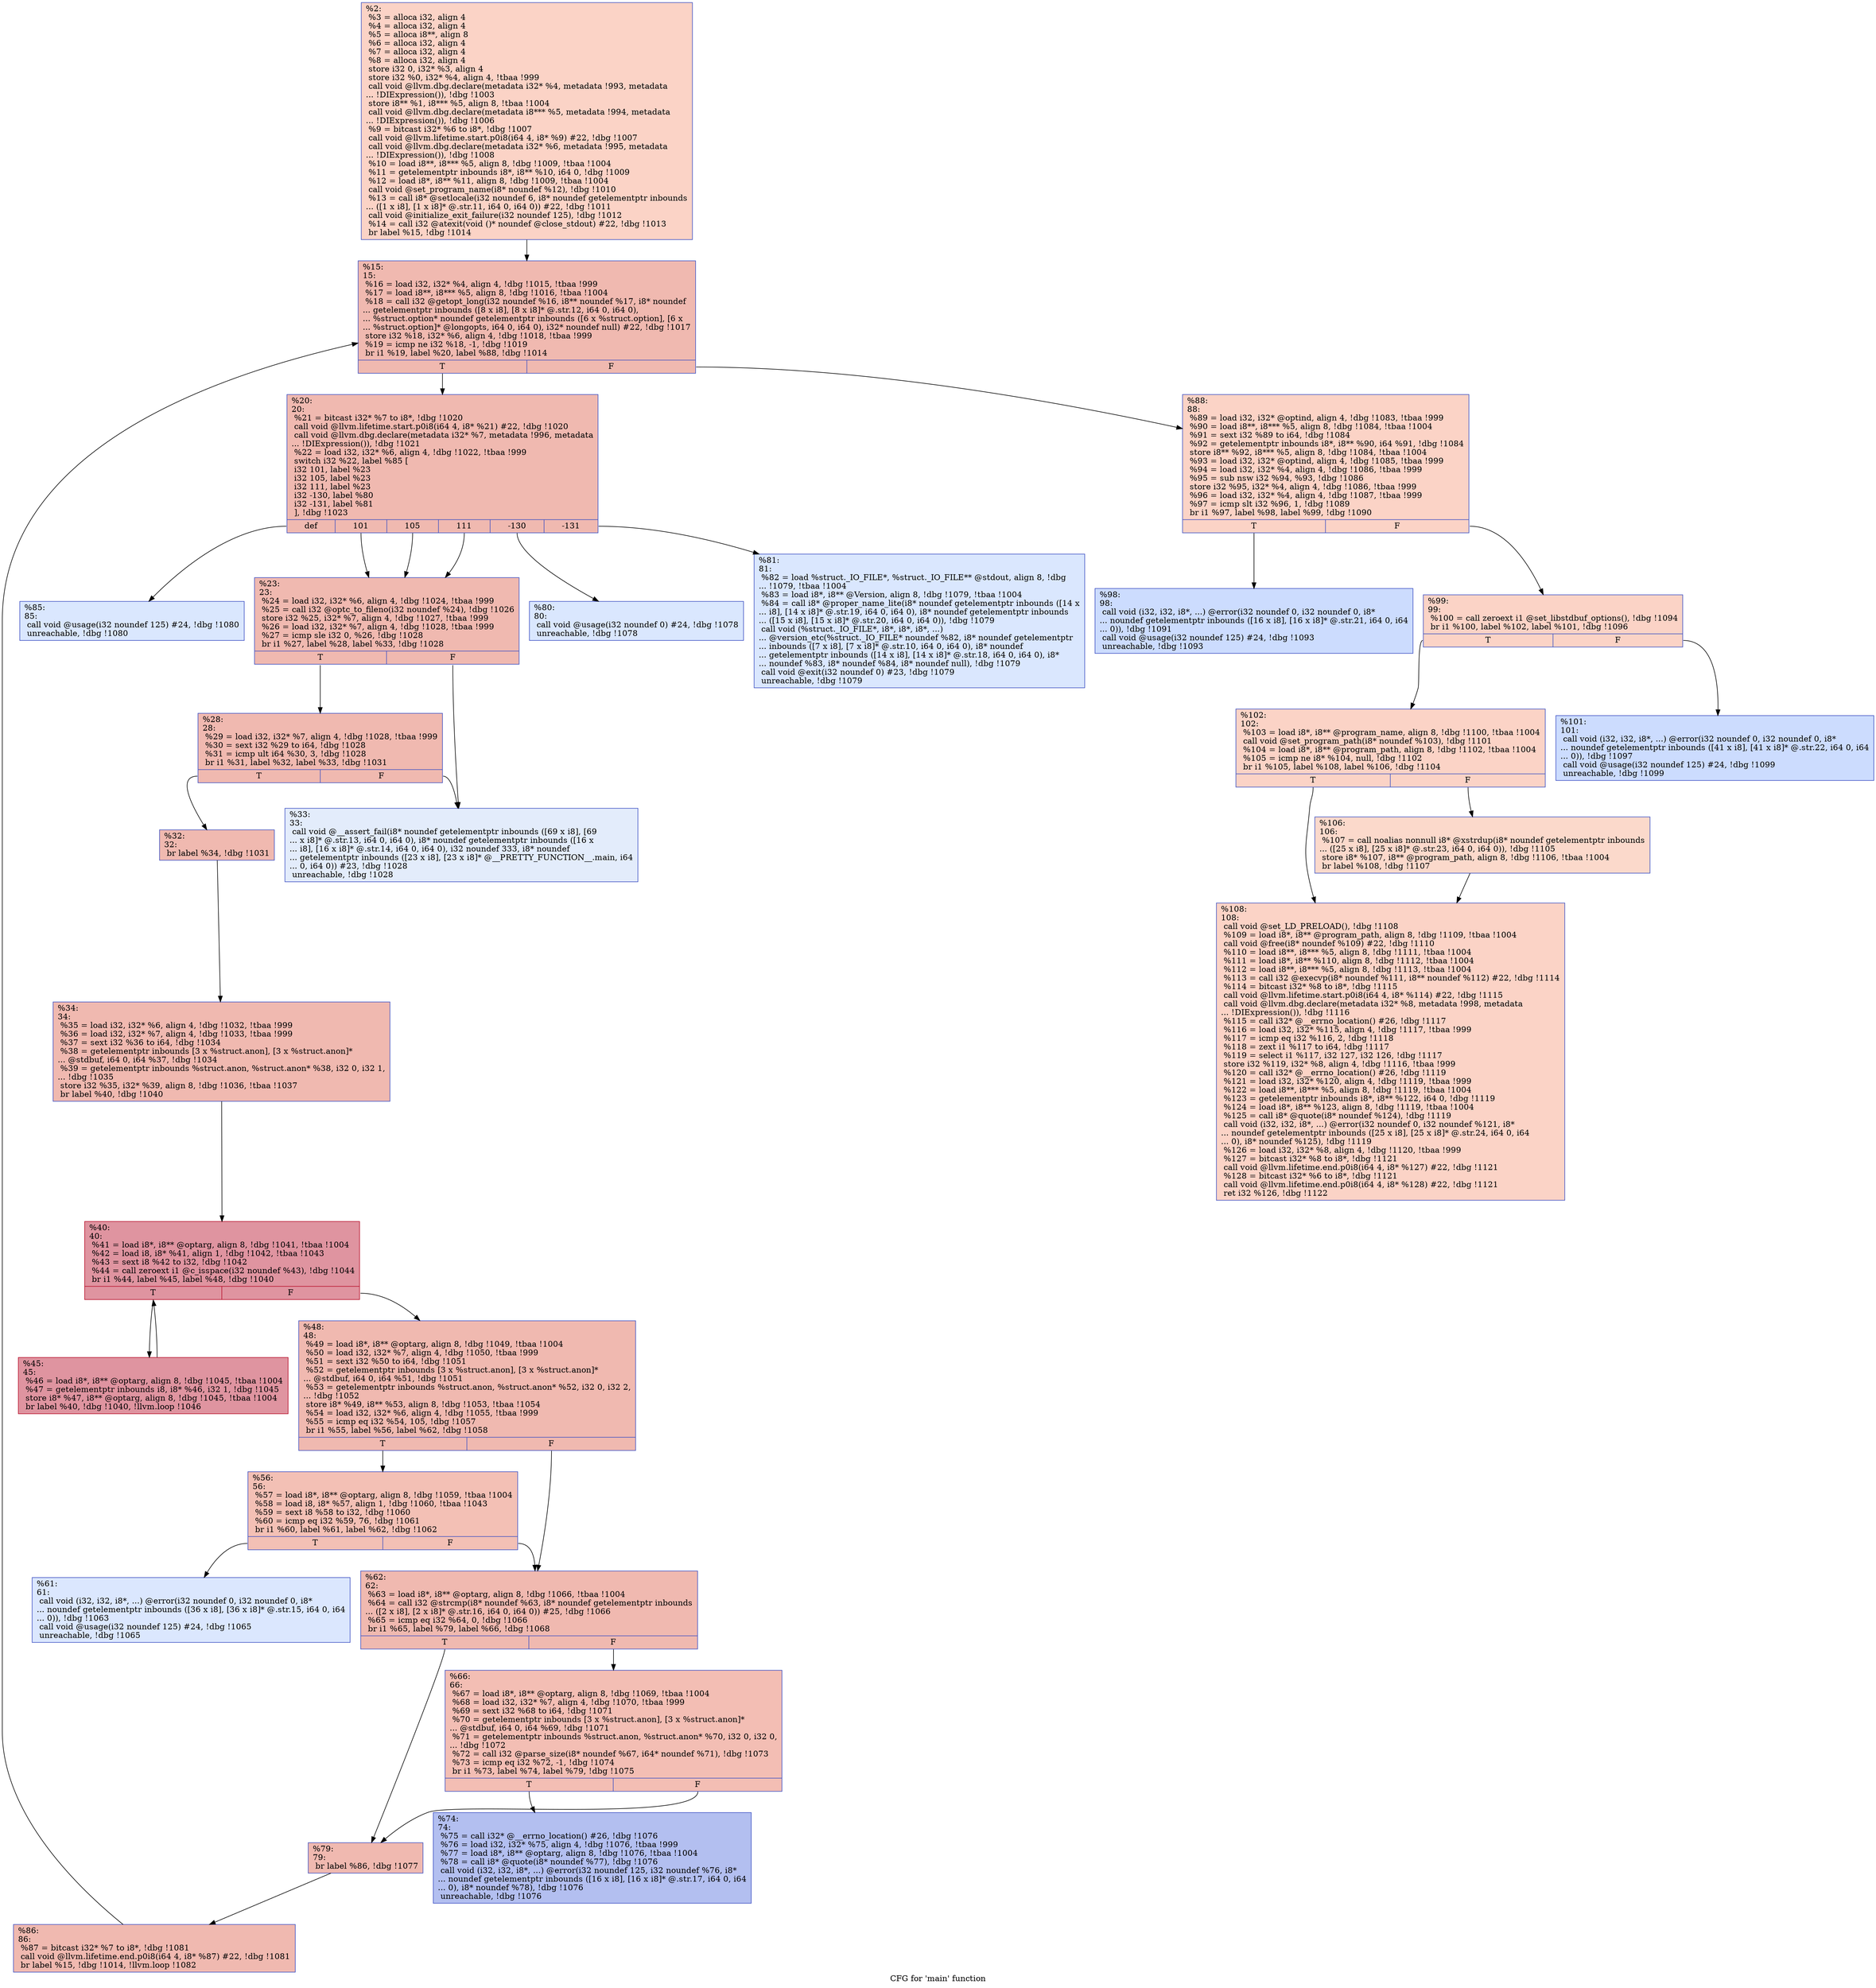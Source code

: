 digraph "CFG for 'main' function" {
	label="CFG for 'main' function";

	Node0x120bc50 [shape=record,color="#3d50c3ff", style=filled, fillcolor="#f59c7d70",label="{%2:\l  %3 = alloca i32, align 4\l  %4 = alloca i32, align 4\l  %5 = alloca i8**, align 8\l  %6 = alloca i32, align 4\l  %7 = alloca i32, align 4\l  %8 = alloca i32, align 4\l  store i32 0, i32* %3, align 4\l  store i32 %0, i32* %4, align 4, !tbaa !999\l  call void @llvm.dbg.declare(metadata i32* %4, metadata !993, metadata\l... !DIExpression()), !dbg !1003\l  store i8** %1, i8*** %5, align 8, !tbaa !1004\l  call void @llvm.dbg.declare(metadata i8*** %5, metadata !994, metadata\l... !DIExpression()), !dbg !1006\l  %9 = bitcast i32* %6 to i8*, !dbg !1007\l  call void @llvm.lifetime.start.p0i8(i64 4, i8* %9) #22, !dbg !1007\l  call void @llvm.dbg.declare(metadata i32* %6, metadata !995, metadata\l... !DIExpression()), !dbg !1008\l  %10 = load i8**, i8*** %5, align 8, !dbg !1009, !tbaa !1004\l  %11 = getelementptr inbounds i8*, i8** %10, i64 0, !dbg !1009\l  %12 = load i8*, i8** %11, align 8, !dbg !1009, !tbaa !1004\l  call void @set_program_name(i8* noundef %12), !dbg !1010\l  %13 = call i8* @setlocale(i32 noundef 6, i8* noundef getelementptr inbounds\l... ([1 x i8], [1 x i8]* @.str.11, i64 0, i64 0)) #22, !dbg !1011\l  call void @initialize_exit_failure(i32 noundef 125), !dbg !1012\l  %14 = call i32 @atexit(void ()* noundef @close_stdout) #22, !dbg !1013\l  br label %15, !dbg !1014\l}"];
	Node0x120bc50 -> Node0x120bca0;
	Node0x120bca0 [shape=record,color="#3d50c3ff", style=filled, fillcolor="#de614d70",label="{%15:\l15:                                               \l  %16 = load i32, i32* %4, align 4, !dbg !1015, !tbaa !999\l  %17 = load i8**, i8*** %5, align 8, !dbg !1016, !tbaa !1004\l  %18 = call i32 @getopt_long(i32 noundef %16, i8** noundef %17, i8* noundef\l... getelementptr inbounds ([8 x i8], [8 x i8]* @.str.12, i64 0, i64 0),\l... %struct.option* noundef getelementptr inbounds ([6 x %struct.option], [6 x\l... %struct.option]* @longopts, i64 0, i64 0), i32* noundef null) #22, !dbg !1017\l  store i32 %18, i32* %6, align 4, !dbg !1018, !tbaa !999\l  %19 = icmp ne i32 %18, -1, !dbg !1019\l  br i1 %19, label %20, label %88, !dbg !1014\l|{<s0>T|<s1>F}}"];
	Node0x120bca0:s0 -> Node0x120bcf0;
	Node0x120bca0:s1 -> Node0x120c2e0;
	Node0x120bcf0 [shape=record,color="#3d50c3ff", style=filled, fillcolor="#de614d70",label="{%20:\l20:                                               \l  %21 = bitcast i32* %7 to i8*, !dbg !1020\l  call void @llvm.lifetime.start.p0i8(i64 4, i8* %21) #22, !dbg !1020\l  call void @llvm.dbg.declare(metadata i32* %7, metadata !996, metadata\l... !DIExpression()), !dbg !1021\l  %22 = load i32, i32* %6, align 4, !dbg !1022, !tbaa !999\l  switch i32 %22, label %85 [\l    i32 101, label %23\l    i32 105, label %23\l    i32 111, label %23\l    i32 -130, label %80\l    i32 -131, label %81\l  ], !dbg !1023\l|{<s0>def|<s1>101|<s2>105|<s3>111|<s4>-130|<s5>-131}}"];
	Node0x120bcf0:s0 -> Node0x120c240;
	Node0x120bcf0:s1 -> Node0x120bd40;
	Node0x120bcf0:s2 -> Node0x120bd40;
	Node0x120bcf0:s3 -> Node0x120bd40;
	Node0x120bcf0:s4 -> Node0x120c1a0;
	Node0x120bcf0:s5 -> Node0x120c1f0;
	Node0x120bd40 [shape=record,color="#3d50c3ff", style=filled, fillcolor="#de614d70",label="{%23:\l23:                                               \l  %24 = load i32, i32* %6, align 4, !dbg !1024, !tbaa !999\l  %25 = call i32 @optc_to_fileno(i32 noundef %24), !dbg !1026\l  store i32 %25, i32* %7, align 4, !dbg !1027, !tbaa !999\l  %26 = load i32, i32* %7, align 4, !dbg !1028, !tbaa !999\l  %27 = icmp sle i32 0, %26, !dbg !1028\l  br i1 %27, label %28, label %33, !dbg !1028\l|{<s0>T|<s1>F}}"];
	Node0x120bd40:s0 -> Node0x120bd90;
	Node0x120bd40:s1 -> Node0x120be30;
	Node0x120bd90 [shape=record,color="#3d50c3ff", style=filled, fillcolor="#de614d70",label="{%28:\l28:                                               \l  %29 = load i32, i32* %7, align 4, !dbg !1028, !tbaa !999\l  %30 = sext i32 %29 to i64, !dbg !1028\l  %31 = icmp ult i64 %30, 3, !dbg !1028\l  br i1 %31, label %32, label %33, !dbg !1031\l|{<s0>T|<s1>F}}"];
	Node0x120bd90:s0 -> Node0x120bde0;
	Node0x120bd90:s1 -> Node0x120be30;
	Node0x120bde0 [shape=record,color="#3d50c3ff", style=filled, fillcolor="#de614d70",label="{%32:\l32:                                               \l  br label %34, !dbg !1031\l}"];
	Node0x120bde0 -> Node0x120be80;
	Node0x120be30 [shape=record,color="#3d50c3ff", style=filled, fillcolor="#bfd3f670",label="{%33:\l33:                                               \l  call void @__assert_fail(i8* noundef getelementptr inbounds ([69 x i8], [69\l... x i8]* @.str.13, i64 0, i64 0), i8* noundef getelementptr inbounds ([16 x\l... i8], [16 x i8]* @.str.14, i64 0, i64 0), i32 noundef 333, i8* noundef\l... getelementptr inbounds ([23 x i8], [23 x i8]* @__PRETTY_FUNCTION__.main, i64\l... 0, i64 0)) #23, !dbg !1028\l  unreachable, !dbg !1028\l}"];
	Node0x120be80 [shape=record,color="#3d50c3ff", style=filled, fillcolor="#de614d70",label="{%34:\l34:                                               \l  %35 = load i32, i32* %6, align 4, !dbg !1032, !tbaa !999\l  %36 = load i32, i32* %7, align 4, !dbg !1033, !tbaa !999\l  %37 = sext i32 %36 to i64, !dbg !1034\l  %38 = getelementptr inbounds [3 x %struct.anon], [3 x %struct.anon]*\l... @stdbuf, i64 0, i64 %37, !dbg !1034\l  %39 = getelementptr inbounds %struct.anon, %struct.anon* %38, i32 0, i32 1,\l... !dbg !1035\l  store i32 %35, i32* %39, align 8, !dbg !1036, !tbaa !1037\l  br label %40, !dbg !1040\l}"];
	Node0x120be80 -> Node0x120bed0;
	Node0x120bed0 [shape=record,color="#b70d28ff", style=filled, fillcolor="#b70d2870",label="{%40:\l40:                                               \l  %41 = load i8*, i8** @optarg, align 8, !dbg !1041, !tbaa !1004\l  %42 = load i8, i8* %41, align 1, !dbg !1042, !tbaa !1043\l  %43 = sext i8 %42 to i32, !dbg !1042\l  %44 = call zeroext i1 @c_isspace(i32 noundef %43), !dbg !1044\l  br i1 %44, label %45, label %48, !dbg !1040\l|{<s0>T|<s1>F}}"];
	Node0x120bed0:s0 -> Node0x120bf20;
	Node0x120bed0:s1 -> Node0x120bf70;
	Node0x120bf20 [shape=record,color="#b70d28ff", style=filled, fillcolor="#b70d2870",label="{%45:\l45:                                               \l  %46 = load i8*, i8** @optarg, align 8, !dbg !1045, !tbaa !1004\l  %47 = getelementptr inbounds i8, i8* %46, i32 1, !dbg !1045\l  store i8* %47, i8** @optarg, align 8, !dbg !1045, !tbaa !1004\l  br label %40, !dbg !1040, !llvm.loop !1046\l}"];
	Node0x120bf20 -> Node0x120bed0;
	Node0x120bf70 [shape=record,color="#3d50c3ff", style=filled, fillcolor="#de614d70",label="{%48:\l48:                                               \l  %49 = load i8*, i8** @optarg, align 8, !dbg !1049, !tbaa !1004\l  %50 = load i32, i32* %7, align 4, !dbg !1050, !tbaa !999\l  %51 = sext i32 %50 to i64, !dbg !1051\l  %52 = getelementptr inbounds [3 x %struct.anon], [3 x %struct.anon]*\l... @stdbuf, i64 0, i64 %51, !dbg !1051\l  %53 = getelementptr inbounds %struct.anon, %struct.anon* %52, i32 0, i32 2,\l... !dbg !1052\l  store i8* %49, i8** %53, align 8, !dbg !1053, !tbaa !1054\l  %54 = load i32, i32* %6, align 4, !dbg !1055, !tbaa !999\l  %55 = icmp eq i32 %54, 105, !dbg !1057\l  br i1 %55, label %56, label %62, !dbg !1058\l|{<s0>T|<s1>F}}"];
	Node0x120bf70:s0 -> Node0x120bfc0;
	Node0x120bf70:s1 -> Node0x120c060;
	Node0x120bfc0 [shape=record,color="#3d50c3ff", style=filled, fillcolor="#e5705870",label="{%56:\l56:                                               \l  %57 = load i8*, i8** @optarg, align 8, !dbg !1059, !tbaa !1004\l  %58 = load i8, i8* %57, align 1, !dbg !1060, !tbaa !1043\l  %59 = sext i8 %58 to i32, !dbg !1060\l  %60 = icmp eq i32 %59, 76, !dbg !1061\l  br i1 %60, label %61, label %62, !dbg !1062\l|{<s0>T|<s1>F}}"];
	Node0x120bfc0:s0 -> Node0x120c010;
	Node0x120bfc0:s1 -> Node0x120c060;
	Node0x120c010 [shape=record,color="#3d50c3ff", style=filled, fillcolor="#aec9fc70",label="{%61:\l61:                                               \l  call void (i32, i32, i8*, ...) @error(i32 noundef 0, i32 noundef 0, i8*\l... noundef getelementptr inbounds ([36 x i8], [36 x i8]* @.str.15, i64 0, i64\l... 0)), !dbg !1063\l  call void @usage(i32 noundef 125) #24, !dbg !1065\l  unreachable, !dbg !1065\l}"];
	Node0x120c060 [shape=record,color="#3d50c3ff", style=filled, fillcolor="#de614d70",label="{%62:\l62:                                               \l  %63 = load i8*, i8** @optarg, align 8, !dbg !1066, !tbaa !1004\l  %64 = call i32 @strcmp(i8* noundef %63, i8* noundef getelementptr inbounds\l... ([2 x i8], [2 x i8]* @.str.16, i64 0, i64 0)) #25, !dbg !1066\l  %65 = icmp eq i32 %64, 0, !dbg !1066\l  br i1 %65, label %79, label %66, !dbg !1068\l|{<s0>T|<s1>F}}"];
	Node0x120c060:s0 -> Node0x120c150;
	Node0x120c060:s1 -> Node0x120c0b0;
	Node0x120c0b0 [shape=record,color="#3d50c3ff", style=filled, fillcolor="#e36c5570",label="{%66:\l66:                                               \l  %67 = load i8*, i8** @optarg, align 8, !dbg !1069, !tbaa !1004\l  %68 = load i32, i32* %7, align 4, !dbg !1070, !tbaa !999\l  %69 = sext i32 %68 to i64, !dbg !1071\l  %70 = getelementptr inbounds [3 x %struct.anon], [3 x %struct.anon]*\l... @stdbuf, i64 0, i64 %69, !dbg !1071\l  %71 = getelementptr inbounds %struct.anon, %struct.anon* %70, i32 0, i32 0,\l... !dbg !1072\l  %72 = call i32 @parse_size(i8* noundef %67, i64* noundef %71), !dbg !1073\l  %73 = icmp eq i32 %72, -1, !dbg !1074\l  br i1 %73, label %74, label %79, !dbg !1075\l|{<s0>T|<s1>F}}"];
	Node0x120c0b0:s0 -> Node0x120c100;
	Node0x120c0b0:s1 -> Node0x120c150;
	Node0x120c100 [shape=record,color="#3d50c3ff", style=filled, fillcolor="#536edd70",label="{%74:\l74:                                               \l  %75 = call i32* @__errno_location() #26, !dbg !1076\l  %76 = load i32, i32* %75, align 4, !dbg !1076, !tbaa !999\l  %77 = load i8*, i8** @optarg, align 8, !dbg !1076, !tbaa !1004\l  %78 = call i8* @quote(i8* noundef %77), !dbg !1076\l  call void (i32, i32, i8*, ...) @error(i32 noundef 125, i32 noundef %76, i8*\l... noundef getelementptr inbounds ([16 x i8], [16 x i8]* @.str.17, i64 0, i64\l... 0), i8* noundef %78), !dbg !1076\l  unreachable, !dbg !1076\l}"];
	Node0x120c150 [shape=record,color="#3d50c3ff", style=filled, fillcolor="#de614d70",label="{%79:\l79:                                               \l  br label %86, !dbg !1077\l}"];
	Node0x120c150 -> Node0x120c290;
	Node0x120c1a0 [shape=record,color="#3d50c3ff", style=filled, fillcolor="#abc8fd70",label="{%80:\l80:                                               \l  call void @usage(i32 noundef 0) #24, !dbg !1078\l  unreachable, !dbg !1078\l}"];
	Node0x120c1f0 [shape=record,color="#3d50c3ff", style=filled, fillcolor="#abc8fd70",label="{%81:\l81:                                               \l  %82 = load %struct._IO_FILE*, %struct._IO_FILE** @stdout, align 8, !dbg\l... !1079, !tbaa !1004\l  %83 = load i8*, i8** @Version, align 8, !dbg !1079, !tbaa !1004\l  %84 = call i8* @proper_name_lite(i8* noundef getelementptr inbounds ([14 x\l... i8], [14 x i8]* @.str.19, i64 0, i64 0), i8* noundef getelementptr inbounds\l... ([15 x i8], [15 x i8]* @.str.20, i64 0, i64 0)), !dbg !1079\l  call void (%struct._IO_FILE*, i8*, i8*, i8*, ...)\l... @version_etc(%struct._IO_FILE* noundef %82, i8* noundef getelementptr\l... inbounds ([7 x i8], [7 x i8]* @.str.10, i64 0, i64 0), i8* noundef\l... getelementptr inbounds ([14 x i8], [14 x i8]* @.str.18, i64 0, i64 0), i8*\l... noundef %83, i8* noundef %84, i8* noundef null), !dbg !1079\l  call void @exit(i32 noundef 0) #23, !dbg !1079\l  unreachable, !dbg !1079\l}"];
	Node0x120c240 [shape=record,color="#3d50c3ff", style=filled, fillcolor="#abc8fd70",label="{%85:\l85:                                               \l  call void @usage(i32 noundef 125) #24, !dbg !1080\l  unreachable, !dbg !1080\l}"];
	Node0x120c290 [shape=record,color="#3d50c3ff", style=filled, fillcolor="#de614d70",label="{%86:\l86:                                               \l  %87 = bitcast i32* %7 to i8*, !dbg !1081\l  call void @llvm.lifetime.end.p0i8(i64 4, i8* %87) #22, !dbg !1081\l  br label %15, !dbg !1014, !llvm.loop !1082\l}"];
	Node0x120c290 -> Node0x120bca0;
	Node0x120c2e0 [shape=record,color="#3d50c3ff", style=filled, fillcolor="#f59c7d70",label="{%88:\l88:                                               \l  %89 = load i32, i32* @optind, align 4, !dbg !1083, !tbaa !999\l  %90 = load i8**, i8*** %5, align 8, !dbg !1084, !tbaa !1004\l  %91 = sext i32 %89 to i64, !dbg !1084\l  %92 = getelementptr inbounds i8*, i8** %90, i64 %91, !dbg !1084\l  store i8** %92, i8*** %5, align 8, !dbg !1084, !tbaa !1004\l  %93 = load i32, i32* @optind, align 4, !dbg !1085, !tbaa !999\l  %94 = load i32, i32* %4, align 4, !dbg !1086, !tbaa !999\l  %95 = sub nsw i32 %94, %93, !dbg !1086\l  store i32 %95, i32* %4, align 4, !dbg !1086, !tbaa !999\l  %96 = load i32, i32* %4, align 4, !dbg !1087, !tbaa !999\l  %97 = icmp slt i32 %96, 1, !dbg !1089\l  br i1 %97, label %98, label %99, !dbg !1090\l|{<s0>T|<s1>F}}"];
	Node0x120c2e0:s0 -> Node0x120c330;
	Node0x120c2e0:s1 -> Node0x120c380;
	Node0x120c330 [shape=record,color="#3d50c3ff", style=filled, fillcolor="#8caffe70",label="{%98:\l98:                                               \l  call void (i32, i32, i8*, ...) @error(i32 noundef 0, i32 noundef 0, i8*\l... noundef getelementptr inbounds ([16 x i8], [16 x i8]* @.str.21, i64 0, i64\l... 0)), !dbg !1091\l  call void @usage(i32 noundef 125) #24, !dbg !1093\l  unreachable, !dbg !1093\l}"];
	Node0x120c380 [shape=record,color="#3d50c3ff", style=filled, fillcolor="#f59c7d70",label="{%99:\l99:                                               \l  %100 = call zeroext i1 @set_libstdbuf_options(), !dbg !1094\l  br i1 %100, label %102, label %101, !dbg !1096\l|{<s0>T|<s1>F}}"];
	Node0x120c380:s0 -> Node0x120c420;
	Node0x120c380:s1 -> Node0x120c3d0;
	Node0x120c3d0 [shape=record,color="#3d50c3ff", style=filled, fillcolor="#8caffe70",label="{%101:\l101:                                              \l  call void (i32, i32, i8*, ...) @error(i32 noundef 0, i32 noundef 0, i8*\l... noundef getelementptr inbounds ([41 x i8], [41 x i8]* @.str.22, i64 0, i64\l... 0)), !dbg !1097\l  call void @usage(i32 noundef 125) #24, !dbg !1099\l  unreachable, !dbg !1099\l}"];
	Node0x120c420 [shape=record,color="#3d50c3ff", style=filled, fillcolor="#f59c7d70",label="{%102:\l102:                                              \l  %103 = load i8*, i8** @program_name, align 8, !dbg !1100, !tbaa !1004\l  call void @set_program_path(i8* noundef %103), !dbg !1101\l  %104 = load i8*, i8** @program_path, align 8, !dbg !1102, !tbaa !1004\l  %105 = icmp ne i8* %104, null, !dbg !1102\l  br i1 %105, label %108, label %106, !dbg !1104\l|{<s0>T|<s1>F}}"];
	Node0x120c420:s0 -> Node0x120c4c0;
	Node0x120c420:s1 -> Node0x120c470;
	Node0x120c470 [shape=record,color="#3d50c3ff", style=filled, fillcolor="#f7a88970",label="{%106:\l106:                                              \l  %107 = call noalias nonnull i8* @xstrdup(i8* noundef getelementptr inbounds\l... ([25 x i8], [25 x i8]* @.str.23, i64 0, i64 0)), !dbg !1105\l  store i8* %107, i8** @program_path, align 8, !dbg !1106, !tbaa !1004\l  br label %108, !dbg !1107\l}"];
	Node0x120c470 -> Node0x120c4c0;
	Node0x120c4c0 [shape=record,color="#3d50c3ff", style=filled, fillcolor="#f59c7d70",label="{%108:\l108:                                              \l  call void @set_LD_PRELOAD(), !dbg !1108\l  %109 = load i8*, i8** @program_path, align 8, !dbg !1109, !tbaa !1004\l  call void @free(i8* noundef %109) #22, !dbg !1110\l  %110 = load i8**, i8*** %5, align 8, !dbg !1111, !tbaa !1004\l  %111 = load i8*, i8** %110, align 8, !dbg !1112, !tbaa !1004\l  %112 = load i8**, i8*** %5, align 8, !dbg !1113, !tbaa !1004\l  %113 = call i32 @execvp(i8* noundef %111, i8** noundef %112) #22, !dbg !1114\l  %114 = bitcast i32* %8 to i8*, !dbg !1115\l  call void @llvm.lifetime.start.p0i8(i64 4, i8* %114) #22, !dbg !1115\l  call void @llvm.dbg.declare(metadata i32* %8, metadata !998, metadata\l... !DIExpression()), !dbg !1116\l  %115 = call i32* @__errno_location() #26, !dbg !1117\l  %116 = load i32, i32* %115, align 4, !dbg !1117, !tbaa !999\l  %117 = icmp eq i32 %116, 2, !dbg !1118\l  %118 = zext i1 %117 to i64, !dbg !1117\l  %119 = select i1 %117, i32 127, i32 126, !dbg !1117\l  store i32 %119, i32* %8, align 4, !dbg !1116, !tbaa !999\l  %120 = call i32* @__errno_location() #26, !dbg !1119\l  %121 = load i32, i32* %120, align 4, !dbg !1119, !tbaa !999\l  %122 = load i8**, i8*** %5, align 8, !dbg !1119, !tbaa !1004\l  %123 = getelementptr inbounds i8*, i8** %122, i64 0, !dbg !1119\l  %124 = load i8*, i8** %123, align 8, !dbg !1119, !tbaa !1004\l  %125 = call i8* @quote(i8* noundef %124), !dbg !1119\l  call void (i32, i32, i8*, ...) @error(i32 noundef 0, i32 noundef %121, i8*\l... noundef getelementptr inbounds ([25 x i8], [25 x i8]* @.str.24, i64 0, i64\l... 0), i8* noundef %125), !dbg !1119\l  %126 = load i32, i32* %8, align 4, !dbg !1120, !tbaa !999\l  %127 = bitcast i32* %8 to i8*, !dbg !1121\l  call void @llvm.lifetime.end.p0i8(i64 4, i8* %127) #22, !dbg !1121\l  %128 = bitcast i32* %6 to i8*, !dbg !1121\l  call void @llvm.lifetime.end.p0i8(i64 4, i8* %128) #22, !dbg !1121\l  ret i32 %126, !dbg !1122\l}"];
}
